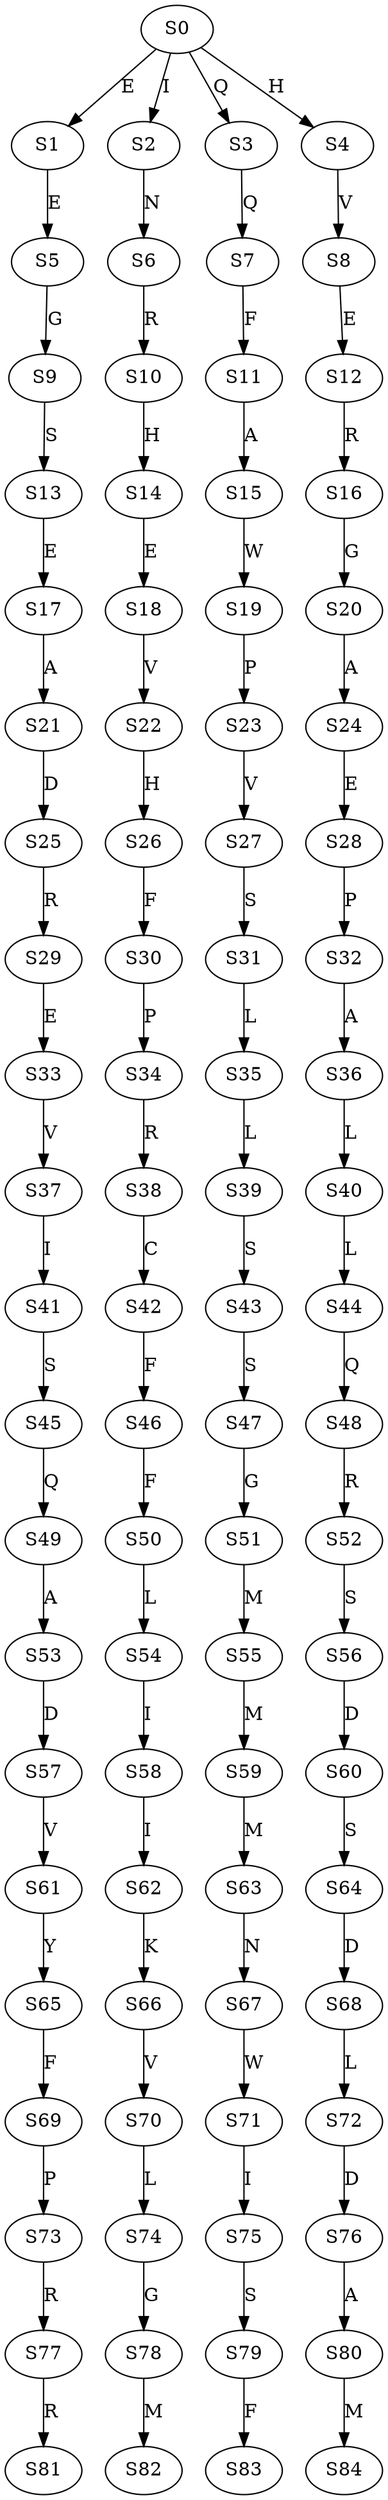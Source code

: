strict digraph  {
	S0 -> S1 [ label = E ];
	S0 -> S2 [ label = I ];
	S0 -> S3 [ label = Q ];
	S0 -> S4 [ label = H ];
	S1 -> S5 [ label = E ];
	S2 -> S6 [ label = N ];
	S3 -> S7 [ label = Q ];
	S4 -> S8 [ label = V ];
	S5 -> S9 [ label = G ];
	S6 -> S10 [ label = R ];
	S7 -> S11 [ label = F ];
	S8 -> S12 [ label = E ];
	S9 -> S13 [ label = S ];
	S10 -> S14 [ label = H ];
	S11 -> S15 [ label = A ];
	S12 -> S16 [ label = R ];
	S13 -> S17 [ label = E ];
	S14 -> S18 [ label = E ];
	S15 -> S19 [ label = W ];
	S16 -> S20 [ label = G ];
	S17 -> S21 [ label = A ];
	S18 -> S22 [ label = V ];
	S19 -> S23 [ label = P ];
	S20 -> S24 [ label = A ];
	S21 -> S25 [ label = D ];
	S22 -> S26 [ label = H ];
	S23 -> S27 [ label = V ];
	S24 -> S28 [ label = E ];
	S25 -> S29 [ label = R ];
	S26 -> S30 [ label = F ];
	S27 -> S31 [ label = S ];
	S28 -> S32 [ label = P ];
	S29 -> S33 [ label = E ];
	S30 -> S34 [ label = P ];
	S31 -> S35 [ label = L ];
	S32 -> S36 [ label = A ];
	S33 -> S37 [ label = V ];
	S34 -> S38 [ label = R ];
	S35 -> S39 [ label = L ];
	S36 -> S40 [ label = L ];
	S37 -> S41 [ label = I ];
	S38 -> S42 [ label = C ];
	S39 -> S43 [ label = S ];
	S40 -> S44 [ label = L ];
	S41 -> S45 [ label = S ];
	S42 -> S46 [ label = F ];
	S43 -> S47 [ label = S ];
	S44 -> S48 [ label = Q ];
	S45 -> S49 [ label = Q ];
	S46 -> S50 [ label = F ];
	S47 -> S51 [ label = G ];
	S48 -> S52 [ label = R ];
	S49 -> S53 [ label = A ];
	S50 -> S54 [ label = L ];
	S51 -> S55 [ label = M ];
	S52 -> S56 [ label = S ];
	S53 -> S57 [ label = D ];
	S54 -> S58 [ label = I ];
	S55 -> S59 [ label = M ];
	S56 -> S60 [ label = D ];
	S57 -> S61 [ label = V ];
	S58 -> S62 [ label = I ];
	S59 -> S63 [ label = M ];
	S60 -> S64 [ label = S ];
	S61 -> S65 [ label = Y ];
	S62 -> S66 [ label = K ];
	S63 -> S67 [ label = N ];
	S64 -> S68 [ label = D ];
	S65 -> S69 [ label = F ];
	S66 -> S70 [ label = V ];
	S67 -> S71 [ label = W ];
	S68 -> S72 [ label = L ];
	S69 -> S73 [ label = P ];
	S70 -> S74 [ label = L ];
	S71 -> S75 [ label = I ];
	S72 -> S76 [ label = D ];
	S73 -> S77 [ label = R ];
	S74 -> S78 [ label = G ];
	S75 -> S79 [ label = S ];
	S76 -> S80 [ label = A ];
	S77 -> S81 [ label = R ];
	S78 -> S82 [ label = M ];
	S79 -> S83 [ label = F ];
	S80 -> S84 [ label = M ];
}
